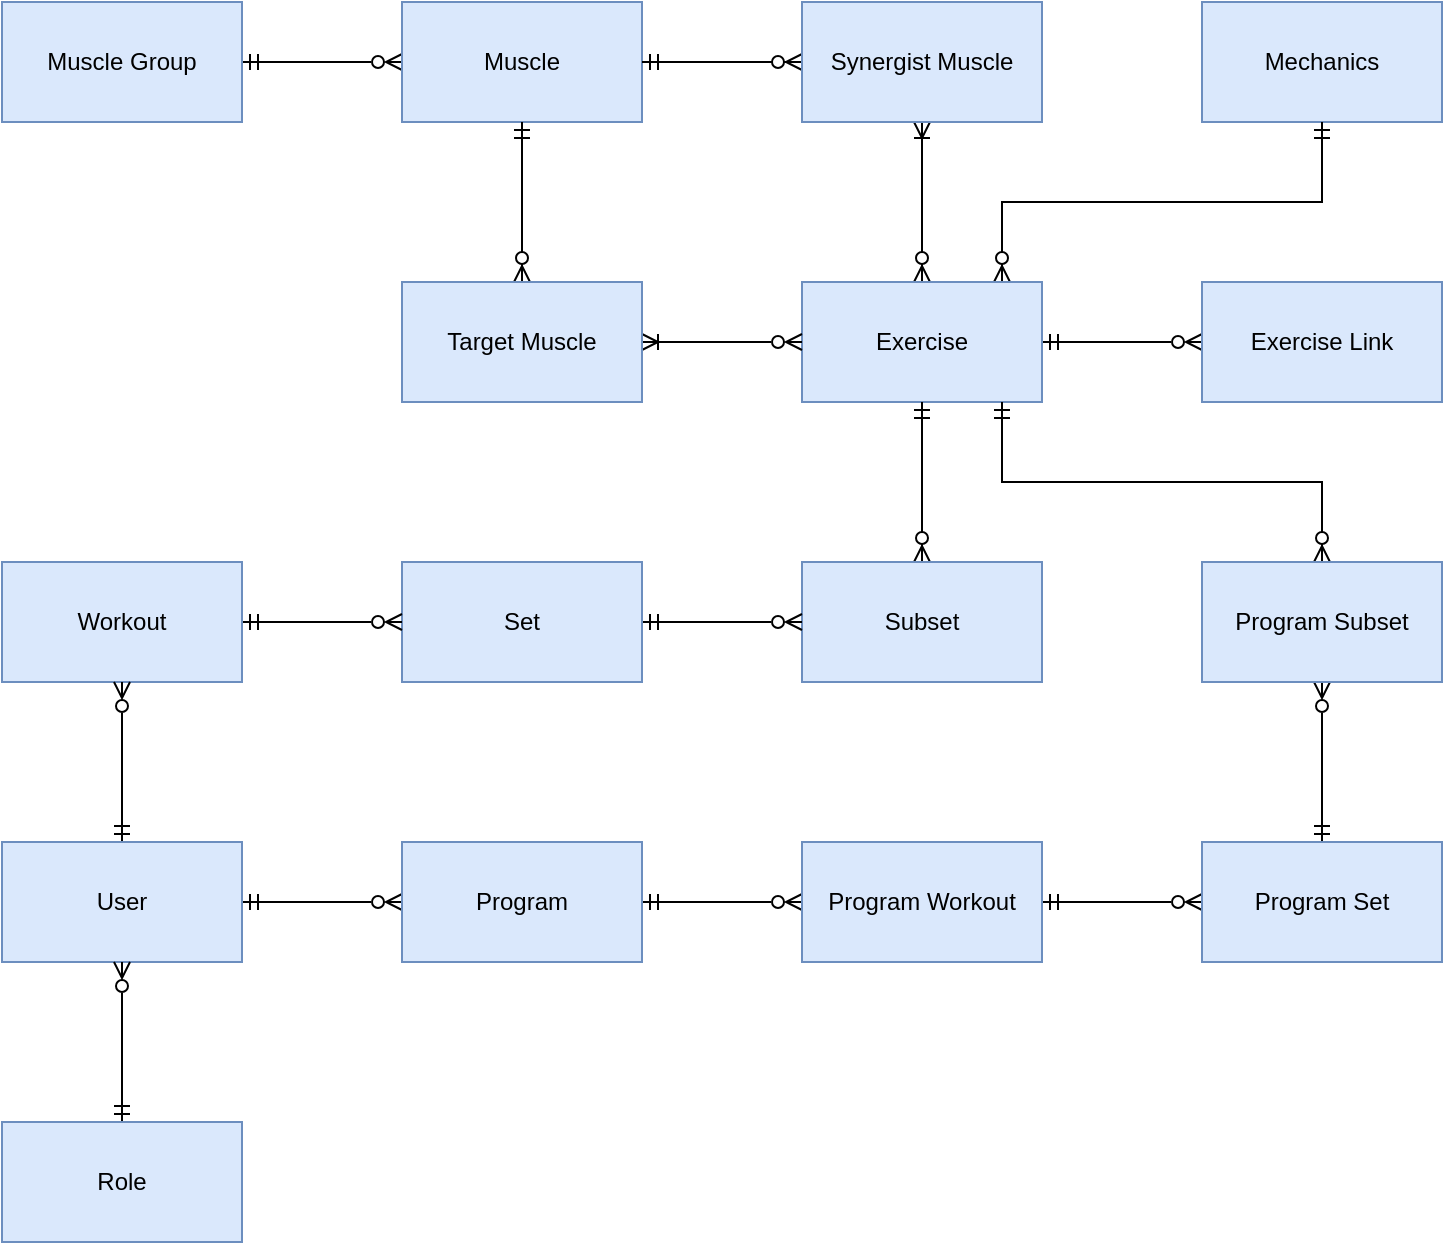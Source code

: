 <mxfile version="15.3.7" type="device"><diagram id="3n1ahzNX7EX7cFru7Kix" name="Page-1"><mxGraphModel dx="805" dy="1112" grid="1" gridSize="10" guides="1" tooltips="1" connect="1" arrows="1" fold="1" page="1" pageScale="1" pageWidth="827" pageHeight="1169" math="0" shadow="0"><root><mxCell id="0"/><mxCell id="1" parent="0"/><mxCell id="lnRB8bJls2bgLiGE1MR_-20" style="edgeStyle=orthogonalEdgeStyle;rounded=0;orthogonalLoop=1;jettySize=auto;html=1;startArrow=ERmandOne;startFill=0;endArrow=ERzeroToMany;endFill=0;" edge="1" parent="1" source="lnRB8bJls2bgLiGE1MR_-18" target="lnRB8bJls2bgLiGE1MR_-19"><mxGeometry relative="1" as="geometry"/></mxCell><mxCell id="lnRB8bJls2bgLiGE1MR_-18" value="Muscle Group" style="rounded=0;whiteSpace=wrap;html=1;fillColor=#dae8fc;strokeColor=#6c8ebf;" vertex="1" parent="1"><mxGeometry x="20" y="20" width="120" height="60" as="geometry"/></mxCell><mxCell id="lnRB8bJls2bgLiGE1MR_-19" value="Muscle" style="rounded=0;whiteSpace=wrap;html=1;fillColor=#dae8fc;strokeColor=#6c8ebf;" vertex="1" parent="1"><mxGeometry x="220" y="20" width="120" height="60" as="geometry"/></mxCell><mxCell id="lnRB8bJls2bgLiGE1MR_-21" value="Mechanics" style="rounded=0;whiteSpace=wrap;html=1;fillColor=#dae8fc;strokeColor=#6c8ebf;" vertex="1" parent="1"><mxGeometry x="620" y="20" width="120" height="60" as="geometry"/></mxCell><mxCell id="lnRB8bJls2bgLiGE1MR_-23" style="edgeStyle=orthogonalEdgeStyle;rounded=0;orthogonalLoop=1;jettySize=auto;html=1;startArrow=ERzeroToMany;startFill=1;endArrow=ERmandOne;endFill=0;" edge="1" parent="1" source="lnRB8bJls2bgLiGE1MR_-22" target="lnRB8bJls2bgLiGE1MR_-21"><mxGeometry relative="1" as="geometry"><Array as="points"><mxPoint x="520" y="120"/><mxPoint x="680" y="120"/></Array></mxGeometry></mxCell><mxCell id="lnRB8bJls2bgLiGE1MR_-26" style="edgeStyle=orthogonalEdgeStyle;rounded=0;orthogonalLoop=1;jettySize=auto;html=1;startArrow=ERmandOne;startFill=0;endArrow=ERzeroToMany;endFill=0;" edge="1" parent="1" source="lnRB8bJls2bgLiGE1MR_-22" target="lnRB8bJls2bgLiGE1MR_-25"><mxGeometry relative="1" as="geometry"><Array as="points"><mxPoint x="680" y="200"/></Array></mxGeometry></mxCell><mxCell id="lnRB8bJls2bgLiGE1MR_-32" style="edgeStyle=orthogonalEdgeStyle;rounded=0;orthogonalLoop=1;jettySize=auto;html=1;startArrow=ERzeroToMany;startFill=1;endArrow=ERoneToMany;endFill=0;" edge="1" parent="1" source="lnRB8bJls2bgLiGE1MR_-22" target="lnRB8bJls2bgLiGE1MR_-31"><mxGeometry relative="1" as="geometry"/></mxCell><mxCell id="lnRB8bJls2bgLiGE1MR_-22" value="Exercise" style="rounded=0;whiteSpace=wrap;html=1;fillColor=#dae8fc;strokeColor=#6c8ebf;" vertex="1" parent="1"><mxGeometry x="420" y="160" width="120" height="60" as="geometry"/></mxCell><mxCell id="lnRB8bJls2bgLiGE1MR_-25" value="Exercise Link" style="rounded=0;whiteSpace=wrap;html=1;fillColor=#dae8fc;strokeColor=#6c8ebf;" vertex="1" parent="1"><mxGeometry x="620" y="160" width="120" height="60" as="geometry"/></mxCell><mxCell id="lnRB8bJls2bgLiGE1MR_-35" style="edgeStyle=orthogonalEdgeStyle;rounded=0;orthogonalLoop=1;jettySize=auto;html=1;startArrow=ERzeroToMany;startFill=1;endArrow=ERmandOne;endFill=0;" edge="1" parent="1" source="lnRB8bJls2bgLiGE1MR_-30" target="lnRB8bJls2bgLiGE1MR_-19"><mxGeometry relative="1" as="geometry"/></mxCell><mxCell id="lnRB8bJls2bgLiGE1MR_-36" style="edgeStyle=orthogonalEdgeStyle;rounded=0;orthogonalLoop=1;jettySize=auto;html=1;startArrow=ERoneToMany;startFill=0;endArrow=ERzeroToMany;endFill=0;" edge="1" parent="1" source="lnRB8bJls2bgLiGE1MR_-30" target="lnRB8bJls2bgLiGE1MR_-22"><mxGeometry relative="1" as="geometry"/></mxCell><mxCell id="lnRB8bJls2bgLiGE1MR_-30" value="Target Muscle" style="rounded=0;whiteSpace=wrap;html=1;fillColor=#dae8fc;strokeColor=#6c8ebf;" vertex="1" parent="1"><mxGeometry x="220" y="160" width="120" height="60" as="geometry"/></mxCell><mxCell id="lnRB8bJls2bgLiGE1MR_-33" style="edgeStyle=orthogonalEdgeStyle;rounded=0;orthogonalLoop=1;jettySize=auto;html=1;startArrow=ERzeroToMany;startFill=1;endArrow=ERmandOne;endFill=0;" edge="1" parent="1" source="lnRB8bJls2bgLiGE1MR_-31" target="lnRB8bJls2bgLiGE1MR_-19"><mxGeometry relative="1" as="geometry"/></mxCell><mxCell id="lnRB8bJls2bgLiGE1MR_-31" value="Synergist Muscle" style="rounded=0;whiteSpace=wrap;html=1;fillColor=#dae8fc;strokeColor=#6c8ebf;" vertex="1" parent="1"><mxGeometry x="420" y="20" width="120" height="60" as="geometry"/></mxCell><mxCell id="lnRB8bJls2bgLiGE1MR_-38" style="edgeStyle=orthogonalEdgeStyle;rounded=0;orthogonalLoop=1;jettySize=auto;html=1;startArrow=ERzeroToMany;startFill=1;endArrow=ERmandOne;endFill=0;" edge="1" parent="1" source="lnRB8bJls2bgLiGE1MR_-37" target="lnRB8bJls2bgLiGE1MR_-22"><mxGeometry relative="1" as="geometry"/></mxCell><mxCell id="lnRB8bJls2bgLiGE1MR_-37" value="Subset" style="rounded=0;whiteSpace=wrap;html=1;fillColor=#dae8fc;strokeColor=#6c8ebf;" vertex="1" parent="1"><mxGeometry x="420" y="300" width="120" height="60" as="geometry"/></mxCell><mxCell id="lnRB8bJls2bgLiGE1MR_-40" style="edgeStyle=orthogonalEdgeStyle;rounded=0;orthogonalLoop=1;jettySize=auto;html=1;startArrow=ERmandOne;startFill=0;endArrow=ERzeroToMany;endFill=0;" edge="1" parent="1" source="lnRB8bJls2bgLiGE1MR_-39" target="lnRB8bJls2bgLiGE1MR_-37"><mxGeometry relative="1" as="geometry"/></mxCell><mxCell id="lnRB8bJls2bgLiGE1MR_-39" value="Set" style="rounded=0;whiteSpace=wrap;html=1;fillColor=#dae8fc;strokeColor=#6c8ebf;" vertex="1" parent="1"><mxGeometry x="220" y="300" width="120" height="60" as="geometry"/></mxCell><mxCell id="lnRB8bJls2bgLiGE1MR_-42" style="edgeStyle=orthogonalEdgeStyle;rounded=0;orthogonalLoop=1;jettySize=auto;html=1;startArrow=ERmandOne;startFill=0;endArrow=ERzeroToMany;endFill=0;" edge="1" parent="1" source="lnRB8bJls2bgLiGE1MR_-41" target="lnRB8bJls2bgLiGE1MR_-39"><mxGeometry relative="1" as="geometry"/></mxCell><mxCell id="lnRB8bJls2bgLiGE1MR_-41" value="Workout" style="rounded=0;whiteSpace=wrap;html=1;fillColor=#dae8fc;strokeColor=#6c8ebf;" vertex="1" parent="1"><mxGeometry x="20" y="300" width="120" height="60" as="geometry"/></mxCell><mxCell id="lnRB8bJls2bgLiGE1MR_-45" style="edgeStyle=orthogonalEdgeStyle;rounded=0;orthogonalLoop=1;jettySize=auto;html=1;startArrow=ERmandOne;startFill=0;endArrow=ERzeroToMany;endFill=0;" edge="1" parent="1" source="lnRB8bJls2bgLiGE1MR_-43" target="lnRB8bJls2bgLiGE1MR_-41"><mxGeometry relative="1" as="geometry"><Array as="points"><mxPoint x="80" y="400"/><mxPoint x="80" y="400"/></Array></mxGeometry></mxCell><mxCell id="lnRB8bJls2bgLiGE1MR_-48" style="edgeStyle=orthogonalEdgeStyle;rounded=0;orthogonalLoop=1;jettySize=auto;html=1;startArrow=ERmandOne;startFill=0;endArrow=ERzeroToMany;endFill=0;" edge="1" parent="1" source="lnRB8bJls2bgLiGE1MR_-43" target="lnRB8bJls2bgLiGE1MR_-47"><mxGeometry relative="1" as="geometry"/></mxCell><mxCell id="lnRB8bJls2bgLiGE1MR_-43" value="User" style="rounded=0;whiteSpace=wrap;html=1;fillColor=#dae8fc;strokeColor=#6c8ebf;" vertex="1" parent="1"><mxGeometry x="20" y="440" width="120" height="60" as="geometry"/></mxCell><mxCell id="lnRB8bJls2bgLiGE1MR_-46" style="edgeStyle=orthogonalEdgeStyle;rounded=0;orthogonalLoop=1;jettySize=auto;html=1;startArrow=ERmandOne;startFill=0;endArrow=ERzeroToMany;endFill=0;" edge="1" parent="1" source="lnRB8bJls2bgLiGE1MR_-44" target="lnRB8bJls2bgLiGE1MR_-43"><mxGeometry relative="1" as="geometry"/></mxCell><mxCell id="lnRB8bJls2bgLiGE1MR_-44" value="Role" style="rounded=0;whiteSpace=wrap;html=1;fillColor=#dae8fc;strokeColor=#6c8ebf;" vertex="1" parent="1"><mxGeometry x="20" y="580" width="120" height="60" as="geometry"/></mxCell><mxCell id="lnRB8bJls2bgLiGE1MR_-50" style="edgeStyle=orthogonalEdgeStyle;rounded=0;orthogonalLoop=1;jettySize=auto;html=1;startArrow=ERmandOne;startFill=0;endArrow=ERzeroToMany;endFill=0;" edge="1" parent="1" source="lnRB8bJls2bgLiGE1MR_-47" target="lnRB8bJls2bgLiGE1MR_-49"><mxGeometry relative="1" as="geometry"/></mxCell><mxCell id="lnRB8bJls2bgLiGE1MR_-47" value="Program" style="rounded=0;whiteSpace=wrap;html=1;fillColor=#dae8fc;strokeColor=#6c8ebf;" vertex="1" parent="1"><mxGeometry x="220" y="440" width="120" height="60" as="geometry"/></mxCell><mxCell id="lnRB8bJls2bgLiGE1MR_-55" style="edgeStyle=orthogonalEdgeStyle;rounded=0;orthogonalLoop=1;jettySize=auto;html=1;startArrow=ERmandOne;startFill=0;endArrow=ERzeroToMany;endFill=0;" edge="1" parent="1" source="lnRB8bJls2bgLiGE1MR_-49" target="lnRB8bJls2bgLiGE1MR_-52"><mxGeometry relative="1" as="geometry"/></mxCell><mxCell id="lnRB8bJls2bgLiGE1MR_-49" value="Program Workout" style="rounded=0;whiteSpace=wrap;html=1;fillColor=#dae8fc;strokeColor=#6c8ebf;" vertex="1" parent="1"><mxGeometry x="420" y="440" width="120" height="60" as="geometry"/></mxCell><mxCell id="lnRB8bJls2bgLiGE1MR_-56" style="edgeStyle=orthogonalEdgeStyle;rounded=0;orthogonalLoop=1;jettySize=auto;html=1;startArrow=ERmandOne;startFill=0;endArrow=ERzeroToMany;endFill=0;" edge="1" parent="1" source="lnRB8bJls2bgLiGE1MR_-52" target="lnRB8bJls2bgLiGE1MR_-53"><mxGeometry relative="1" as="geometry"/></mxCell><mxCell id="lnRB8bJls2bgLiGE1MR_-52" value="Program Set" style="rounded=0;whiteSpace=wrap;html=1;fillColor=#dae8fc;strokeColor=#6c8ebf;" vertex="1" parent="1"><mxGeometry x="620" y="440" width="120" height="60" as="geometry"/></mxCell><mxCell id="lnRB8bJls2bgLiGE1MR_-57" style="edgeStyle=orthogonalEdgeStyle;rounded=0;orthogonalLoop=1;jettySize=auto;html=1;startArrow=ERzeroToMany;startFill=1;endArrow=ERmandOne;endFill=0;" edge="1" parent="1" source="lnRB8bJls2bgLiGE1MR_-53" target="lnRB8bJls2bgLiGE1MR_-22"><mxGeometry relative="1" as="geometry"><Array as="points"><mxPoint x="680" y="260"/><mxPoint x="520" y="260"/></Array></mxGeometry></mxCell><mxCell id="lnRB8bJls2bgLiGE1MR_-53" value="Program Subset" style="rounded=0;whiteSpace=wrap;html=1;fillColor=#dae8fc;strokeColor=#6c8ebf;" vertex="1" parent="1"><mxGeometry x="620" y="300" width="120" height="60" as="geometry"/></mxCell></root></mxGraphModel></diagram></mxfile>